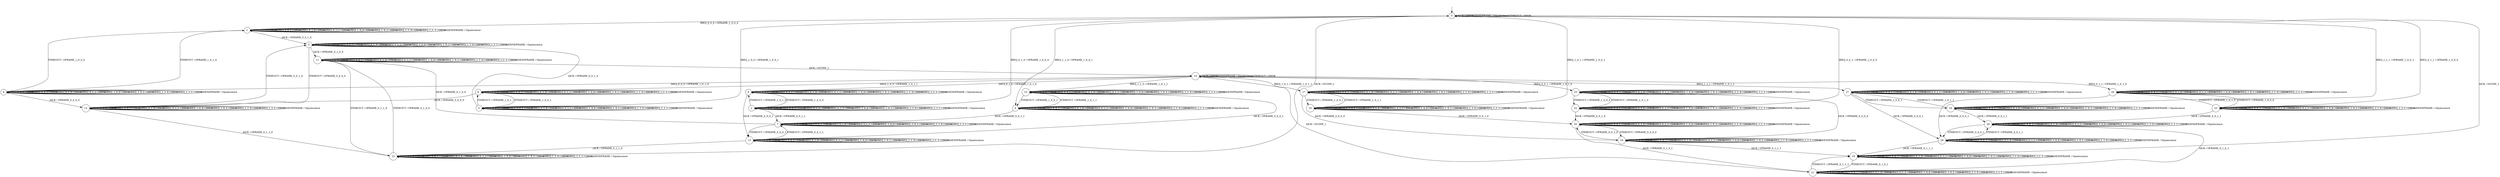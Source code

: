 digraph g {
__start0 [label="" shape="none"];

	s0 [shape="circle" label="0"];
	s1 [shape="circle" label="1"];
	s2 [shape="circle" label="2"];
	s3 [shape="circle" label="3"];
	s4 [shape="circle" label="4"];
	s5 [shape="circle" label="5"];
	s6 [shape="circle" label="6"];
	s7 [shape="circle" label="7"];
	s8 [shape="circle" label="8"];
	s9 [shape="circle" label="9"];
	s10 [shape="circle" label="10"];
	s11 [shape="circle" label="11"];
	s12 [shape="circle" label="12"];
	s13 [shape="circle" label="13"];
	s14 [shape="circle" label="14"];
	s15 [shape="circle" label="15"];
	s16 [shape="circle" label="16"];
	s17 [shape="circle" label="17"];
	s18 [shape="circle" label="18"];
	s19 [shape="circle" label="19"];
	s20 [shape="circle" label="20"];
	s21 [shape="circle" label="21"];
	s22 [shape="circle" label="22"];
	s23 [shape="circle" label="23"];
	s24 [shape="circle" label="24"];
	s25 [shape="circle" label="25"];
	s26 [shape="circle" label="26"];
	s27 [shape="circle" label="27"];
	s28 [shape="circle" label="28"];
	s29 [shape="circle" label="29"];
	s0 -> s0 [label="IACK / ONOK"];
	s0 -> s1 [label="IREQ_0_0_0 / OFRAME_1_0_0_0"];
	s0 -> s22 [label="IREQ_0_0_1 / OFRAME_1_0_0_0"];
	s0 -> s2 [label="IREQ_0_1_0 / OFRAME_1_0_0_0"];
	s0 -> s23 [label="IREQ_0_1_1 / OFRAME_1_0_0_0"];
	s0 -> s3 [label="IREQ_1_0_0 / OFRAME_1_0_0_1"];
	s0 -> s16 [label="IREQ_1_0_1 / OFRAME_1_0_0_1"];
	s0 -> s4 [label="IREQ_1_1_0 / OFRAME_1_0_0_1"];
	s0 -> s24 [label="IREQ_1_1_1 / OFRAME_1_0_0_1"];
	s0 -> s0 [label="ISENDFRAME / Oquiescence"];
	s0 -> s0 [label="ITIMEOUT / ONOK"];
	s1 -> s5 [label="IACK / OFRAME_0_0_1_0"];
	s1 -> s1 [label="IREQ_0_0_0 / ONOK"];
	s1 -> s1 [label="IREQ_0_0_1 / ONOK"];
	s1 -> s1 [label="IREQ_0_1_0 / ONOK"];
	s1 -> s1 [label="IREQ_0_1_1 / ONOK"];
	s1 -> s1 [label="IREQ_1_0_0 / ONOK"];
	s1 -> s1 [label="IREQ_1_0_1 / ONOK"];
	s1 -> s1 [label="IREQ_1_1_0 / ONOK"];
	s1 -> s1 [label="IREQ_1_1_1 / ONOK"];
	s1 -> s1 [label="ISENDFRAME / Oquiescence"];
	s1 -> s6 [label="ITIMEOUT / OFRAME_1_0_1_0"];
	s2 -> s7 [label="IACK / OFRAME_0_0_1_1"];
	s2 -> s2 [label="IREQ_0_0_0 / ONOK"];
	s2 -> s2 [label="IREQ_0_0_1 / ONOK"];
	s2 -> s2 [label="IREQ_0_1_0 / ONOK"];
	s2 -> s2 [label="IREQ_0_1_1 / ONOK"];
	s2 -> s2 [label="IREQ_1_0_0 / ONOK"];
	s2 -> s2 [label="IREQ_1_0_1 / ONOK"];
	s2 -> s2 [label="IREQ_1_1_0 / ONOK"];
	s2 -> s2 [label="IREQ_1_1_1 / ONOK"];
	s2 -> s2 [label="ISENDFRAME / Oquiescence"];
	s2 -> s8 [label="ITIMEOUT / OFRAME_1_0_1_0"];
	s3 -> s5 [label="IACK / OFRAME_0_0_1_0"];
	s3 -> s3 [label="IREQ_0_0_0 / ONOK"];
	s3 -> s3 [label="IREQ_0_0_1 / ONOK"];
	s3 -> s3 [label="IREQ_0_1_0 / ONOK"];
	s3 -> s3 [label="IREQ_0_1_1 / ONOK"];
	s3 -> s3 [label="IREQ_1_0_0 / ONOK"];
	s3 -> s3 [label="IREQ_1_0_1 / ONOK"];
	s3 -> s3 [label="IREQ_1_1_0 / ONOK"];
	s3 -> s3 [label="IREQ_1_1_1 / ONOK"];
	s3 -> s3 [label="ISENDFRAME / Oquiescence"];
	s3 -> s9 [label="ITIMEOUT / OFRAME_1_0_1_1"];
	s4 -> s7 [label="IACK / OFRAME_0_0_1_1"];
	s4 -> s4 [label="IREQ_0_0_0 / ONOK"];
	s4 -> s4 [label="IREQ_0_0_1 / ONOK"];
	s4 -> s4 [label="IREQ_0_1_0 / ONOK"];
	s4 -> s4 [label="IREQ_0_1_1 / ONOK"];
	s4 -> s4 [label="IREQ_1_0_0 / ONOK"];
	s4 -> s4 [label="IREQ_1_0_1 / ONOK"];
	s4 -> s4 [label="IREQ_1_1_0 / ONOK"];
	s4 -> s4 [label="IREQ_1_1_1 / ONOK"];
	s4 -> s4 [label="ISENDFRAME / Oquiescence"];
	s4 -> s10 [label="ITIMEOUT / OFRAME_1_0_1_1"];
	s5 -> s11 [label="IACK / OFRAME_0_1_0_0"];
	s5 -> s5 [label="IREQ_0_0_0 / ONOK"];
	s5 -> s5 [label="IREQ_0_0_1 / ONOK"];
	s5 -> s5 [label="IREQ_0_1_0 / ONOK"];
	s5 -> s5 [label="IREQ_0_1_1 / ONOK"];
	s5 -> s5 [label="IREQ_1_0_0 / ONOK"];
	s5 -> s5 [label="IREQ_1_0_1 / ONOK"];
	s5 -> s5 [label="IREQ_1_1_0 / ONOK"];
	s5 -> s5 [label="IREQ_1_1_1 / ONOK"];
	s5 -> s5 [label="ISENDFRAME / Oquiescence"];
	s5 -> s12 [label="ITIMEOUT / OFRAME_0_0_0_0"];
	s6 -> s12 [label="IACK / OFRAME_0_0_0_0"];
	s6 -> s6 [label="IREQ_0_0_0 / ONOK"];
	s6 -> s6 [label="IREQ_0_0_1 / ONOK"];
	s6 -> s6 [label="IREQ_0_1_0 / ONOK"];
	s6 -> s6 [label="IREQ_0_1_1 / ONOK"];
	s6 -> s6 [label="IREQ_1_0_0 / ONOK"];
	s6 -> s6 [label="IREQ_1_0_1 / ONOK"];
	s6 -> s6 [label="IREQ_1_1_0 / ONOK"];
	s6 -> s6 [label="IREQ_1_1_1 / ONOK"];
	s6 -> s6 [label="ISENDFRAME / Oquiescence"];
	s6 -> s1 [label="ITIMEOUT / OFRAME_1_0_0_0"];
	s7 -> s11 [label="IACK / OFRAME_0_1_0_0"];
	s7 -> s7 [label="IREQ_0_0_0 / ONOK"];
	s7 -> s7 [label="IREQ_0_0_1 / ONOK"];
	s7 -> s7 [label="IREQ_0_1_0 / ONOK"];
	s7 -> s7 [label="IREQ_0_1_1 / ONOK"];
	s7 -> s7 [label="IREQ_1_0_0 / ONOK"];
	s7 -> s7 [label="IREQ_1_0_1 / ONOK"];
	s7 -> s7 [label="IREQ_1_1_0 / ONOK"];
	s7 -> s7 [label="IREQ_1_1_1 / ONOK"];
	s7 -> s7 [label="ISENDFRAME / Oquiescence"];
	s7 -> s13 [label="ITIMEOUT / OFRAME_0_0_0_1"];
	s8 -> s13 [label="IACK / OFRAME_0_0_0_1"];
	s8 -> s8 [label="IREQ_0_0_0 / ONOK"];
	s8 -> s8 [label="IREQ_0_0_1 / ONOK"];
	s8 -> s8 [label="IREQ_0_1_0 / ONOK"];
	s8 -> s8 [label="IREQ_0_1_1 / ONOK"];
	s8 -> s8 [label="IREQ_1_0_0 / ONOK"];
	s8 -> s8 [label="IREQ_1_0_1 / ONOK"];
	s8 -> s8 [label="IREQ_1_1_0 / ONOK"];
	s8 -> s8 [label="IREQ_1_1_1 / ONOK"];
	s8 -> s8 [label="ISENDFRAME / Oquiescence"];
	s8 -> s2 [label="ITIMEOUT / OFRAME_1_0_0_0"];
	s9 -> s12 [label="IACK / OFRAME_0_0_0_0"];
	s9 -> s9 [label="IREQ_0_0_0 / ONOK"];
	s9 -> s9 [label="IREQ_0_0_1 / ONOK"];
	s9 -> s9 [label="IREQ_0_1_0 / ONOK"];
	s9 -> s9 [label="IREQ_0_1_1 / ONOK"];
	s9 -> s9 [label="IREQ_1_0_0 / ONOK"];
	s9 -> s9 [label="IREQ_1_0_1 / ONOK"];
	s9 -> s9 [label="IREQ_1_1_0 / ONOK"];
	s9 -> s9 [label="IREQ_1_1_1 / ONOK"];
	s9 -> s9 [label="ISENDFRAME / Oquiescence"];
	s9 -> s3 [label="ITIMEOUT / OFRAME_1_0_0_1"];
	s10 -> s13 [label="IACK / OFRAME_0_0_0_1"];
	s10 -> s10 [label="IREQ_0_0_0 / ONOK"];
	s10 -> s10 [label="IREQ_0_0_1 / ONOK"];
	s10 -> s10 [label="IREQ_0_1_0 / ONOK"];
	s10 -> s10 [label="IREQ_0_1_1 / ONOK"];
	s10 -> s10 [label="IREQ_1_0_0 / ONOK"];
	s10 -> s10 [label="IREQ_1_0_1 / ONOK"];
	s10 -> s10 [label="IREQ_1_1_0 / ONOK"];
	s10 -> s10 [label="IREQ_1_1_1 / ONOK"];
	s10 -> s10 [label="ISENDFRAME / Oquiescence"];
	s10 -> s4 [label="ITIMEOUT / OFRAME_1_0_0_1"];
	s11 -> s14 [label="IACK / OCONF_1"];
	s11 -> s11 [label="IREQ_0_0_0 / ONOK"];
	s11 -> s11 [label="IREQ_0_0_1 / ONOK"];
	s11 -> s11 [label="IREQ_0_1_0 / ONOK"];
	s11 -> s11 [label="IREQ_0_1_1 / ONOK"];
	s11 -> s11 [label="IREQ_1_0_0 / ONOK"];
	s11 -> s11 [label="IREQ_1_0_1 / ONOK"];
	s11 -> s11 [label="IREQ_1_1_0 / ONOK"];
	s11 -> s11 [label="IREQ_1_1_1 / ONOK"];
	s11 -> s11 [label="ISENDFRAME / Oquiescence"];
	s11 -> s15 [label="ITIMEOUT / OFRAME_0_1_1_0"];
	s12 -> s15 [label="IACK / OFRAME_0_1_1_0"];
	s12 -> s12 [label="IREQ_0_0_0 / ONOK"];
	s12 -> s12 [label="IREQ_0_0_1 / ONOK"];
	s12 -> s12 [label="IREQ_0_1_0 / ONOK"];
	s12 -> s12 [label="IREQ_0_1_1 / ONOK"];
	s12 -> s12 [label="IREQ_1_0_0 / ONOK"];
	s12 -> s12 [label="IREQ_1_0_1 / ONOK"];
	s12 -> s12 [label="IREQ_1_1_0 / ONOK"];
	s12 -> s12 [label="IREQ_1_1_1 / ONOK"];
	s12 -> s12 [label="ISENDFRAME / Oquiescence"];
	s12 -> s5 [label="ITIMEOUT / OFRAME_0_0_1_0"];
	s13 -> s15 [label="IACK / OFRAME_0_1_1_0"];
	s13 -> s13 [label="IREQ_0_0_0 / ONOK"];
	s13 -> s13 [label="IREQ_0_0_1 / ONOK"];
	s13 -> s13 [label="IREQ_0_1_0 / ONOK"];
	s13 -> s13 [label="IREQ_0_1_1 / ONOK"];
	s13 -> s13 [label="IREQ_1_0_0 / ONOK"];
	s13 -> s13 [label="IREQ_1_0_1 / ONOK"];
	s13 -> s13 [label="IREQ_1_1_0 / ONOK"];
	s13 -> s13 [label="IREQ_1_1_1 / ONOK"];
	s13 -> s13 [label="ISENDFRAME / Oquiescence"];
	s13 -> s7 [label="ITIMEOUT / OFRAME_0_0_1_1"];
	s14 -> s14 [label="IACK / ONOK"];
	s14 -> s6 [label="IREQ_0_0_0 / OFRAME_1_0_1_0"];
	s14 -> s25 [label="IREQ_0_0_1 / OFRAME_1_0_1_0"];
	s14 -> s8 [label="IREQ_0_1_0 / OFRAME_1_0_1_0"];
	s14 -> s26 [label="IREQ_0_1_1 / OFRAME_1_0_1_0"];
	s14 -> s9 [label="IREQ_1_0_0 / OFRAME_1_0_1_1"];
	s14 -> s17 [label="IREQ_1_0_1 / OFRAME_1_0_1_1"];
	s14 -> s10 [label="IREQ_1_1_0 / OFRAME_1_0_1_1"];
	s14 -> s27 [label="IREQ_1_1_1 / OFRAME_1_0_1_1"];
	s14 -> s14 [label="ISENDFRAME / Oquiescence"];
	s14 -> s14 [label="ITIMEOUT / ONOK"];
	s15 -> s0 [label="IACK / OCONF_1"];
	s15 -> s15 [label="IREQ_0_0_0 / ONOK"];
	s15 -> s15 [label="IREQ_0_0_1 / ONOK"];
	s15 -> s15 [label="IREQ_0_1_0 / ONOK"];
	s15 -> s15 [label="IREQ_0_1_1 / ONOK"];
	s15 -> s15 [label="IREQ_1_0_0 / ONOK"];
	s15 -> s15 [label="IREQ_1_0_1 / ONOK"];
	s15 -> s15 [label="IREQ_1_1_0 / ONOK"];
	s15 -> s15 [label="IREQ_1_1_1 / ONOK"];
	s15 -> s15 [label="ISENDFRAME / Oquiescence"];
	s15 -> s11 [label="ITIMEOUT / OFRAME_0_1_0_0"];
	s16 -> s20 [label="IACK / OFRAME_0_0_1_0"];
	s16 -> s16 [label="IREQ_0_0_0 / ONOK"];
	s16 -> s16 [label="IREQ_0_0_1 / ONOK"];
	s16 -> s16 [label="IREQ_0_1_0 / ONOK"];
	s16 -> s16 [label="IREQ_0_1_1 / ONOK"];
	s16 -> s16 [label="IREQ_1_0_0 / ONOK"];
	s16 -> s16 [label="IREQ_1_0_1 / ONOK"];
	s16 -> s16 [label="IREQ_1_1_0 / ONOK"];
	s16 -> s16 [label="IREQ_1_1_1 / ONOK"];
	s16 -> s16 [label="ISENDFRAME / Oquiescence"];
	s16 -> s17 [label="ITIMEOUT / OFRAME_1_0_1_1"];
	s17 -> s18 [label="IACK / OFRAME_0_0_0_0"];
	s17 -> s17 [label="IREQ_0_0_0 / ONOK"];
	s17 -> s17 [label="IREQ_0_0_1 / ONOK"];
	s17 -> s17 [label="IREQ_0_1_0 / ONOK"];
	s17 -> s17 [label="IREQ_0_1_1 / ONOK"];
	s17 -> s17 [label="IREQ_1_0_0 / ONOK"];
	s17 -> s17 [label="IREQ_1_0_1 / ONOK"];
	s17 -> s17 [label="IREQ_1_1_0 / ONOK"];
	s17 -> s17 [label="IREQ_1_1_1 / ONOK"];
	s17 -> s17 [label="ISENDFRAME / Oquiescence"];
	s17 -> s16 [label="ITIMEOUT / OFRAME_1_0_0_1"];
	s18 -> s19 [label="IACK / OFRAME_0_1_1_1"];
	s18 -> s18 [label="IREQ_0_0_0 / ONOK"];
	s18 -> s18 [label="IREQ_0_0_1 / ONOK"];
	s18 -> s18 [label="IREQ_0_1_0 / ONOK"];
	s18 -> s18 [label="IREQ_0_1_1 / ONOK"];
	s18 -> s18 [label="IREQ_1_0_0 / ONOK"];
	s18 -> s18 [label="IREQ_1_0_1 / ONOK"];
	s18 -> s18 [label="IREQ_1_1_0 / ONOK"];
	s18 -> s18 [label="IREQ_1_1_1 / ONOK"];
	s18 -> s18 [label="ISENDFRAME / Oquiescence"];
	s18 -> s20 [label="ITIMEOUT / OFRAME_0_0_1_0"];
	s19 -> s0 [label="IACK / OCONF_1"];
	s19 -> s19 [label="IREQ_0_0_0 / ONOK"];
	s19 -> s19 [label="IREQ_0_0_1 / ONOK"];
	s19 -> s19 [label="IREQ_0_1_0 / ONOK"];
	s19 -> s19 [label="IREQ_0_1_1 / ONOK"];
	s19 -> s19 [label="IREQ_1_0_0 / ONOK"];
	s19 -> s19 [label="IREQ_1_0_1 / ONOK"];
	s19 -> s19 [label="IREQ_1_1_0 / ONOK"];
	s19 -> s19 [label="IREQ_1_1_1 / ONOK"];
	s19 -> s19 [label="ISENDFRAME / Oquiescence"];
	s19 -> s21 [label="ITIMEOUT / OFRAME_0_1_0_1"];
	s20 -> s21 [label="IACK / OFRAME_0_1_0_1"];
	s20 -> s20 [label="IREQ_0_0_0 / ONOK"];
	s20 -> s20 [label="IREQ_0_0_1 / ONOK"];
	s20 -> s20 [label="IREQ_0_1_0 / ONOK"];
	s20 -> s20 [label="IREQ_0_1_1 / ONOK"];
	s20 -> s20 [label="IREQ_1_0_0 / ONOK"];
	s20 -> s20 [label="IREQ_1_0_1 / ONOK"];
	s20 -> s20 [label="IREQ_1_1_0 / ONOK"];
	s20 -> s20 [label="IREQ_1_1_1 / ONOK"];
	s20 -> s20 [label="ISENDFRAME / Oquiescence"];
	s20 -> s18 [label="ITIMEOUT / OFRAME_0_0_0_0"];
	s21 -> s14 [label="IACK / OCONF_1"];
	s21 -> s21 [label="IREQ_0_0_0 / ONOK"];
	s21 -> s21 [label="IREQ_0_0_1 / ONOK"];
	s21 -> s21 [label="IREQ_0_1_0 / ONOK"];
	s21 -> s21 [label="IREQ_0_1_1 / ONOK"];
	s21 -> s21 [label="IREQ_1_0_0 / ONOK"];
	s21 -> s21 [label="IREQ_1_0_1 / ONOK"];
	s21 -> s21 [label="IREQ_1_1_0 / ONOK"];
	s21 -> s21 [label="IREQ_1_1_1 / ONOK"];
	s21 -> s21 [label="ISENDFRAME / Oquiescence"];
	s21 -> s19 [label="ITIMEOUT / OFRAME_0_1_1_1"];
	s22 -> s20 [label="IACK / OFRAME_0_0_1_0"];
	s22 -> s22 [label="IREQ_0_0_0 / ONOK"];
	s22 -> s22 [label="IREQ_0_0_1 / ONOK"];
	s22 -> s22 [label="IREQ_0_1_0 / ONOK"];
	s22 -> s22 [label="IREQ_0_1_1 / ONOK"];
	s22 -> s22 [label="IREQ_1_0_0 / ONOK"];
	s22 -> s22 [label="IREQ_1_0_1 / ONOK"];
	s22 -> s22 [label="IREQ_1_1_0 / ONOK"];
	s22 -> s22 [label="IREQ_1_1_1 / ONOK"];
	s22 -> s22 [label="ISENDFRAME / Oquiescence"];
	s22 -> s25 [label="ITIMEOUT / OFRAME_1_0_1_0"];
	s23 -> s28 [label="IACK / OFRAME_0_0_1_1"];
	s23 -> s23 [label="IREQ_0_0_0 / ONOK"];
	s23 -> s23 [label="IREQ_0_0_1 / ONOK"];
	s23 -> s23 [label="IREQ_0_1_0 / ONOK"];
	s23 -> s23 [label="IREQ_0_1_1 / ONOK"];
	s23 -> s23 [label="IREQ_1_0_0 / ONOK"];
	s23 -> s23 [label="IREQ_1_0_1 / ONOK"];
	s23 -> s23 [label="IREQ_1_1_0 / ONOK"];
	s23 -> s23 [label="IREQ_1_1_1 / ONOK"];
	s23 -> s23 [label="ISENDFRAME / Oquiescence"];
	s23 -> s26 [label="ITIMEOUT / OFRAME_1_0_1_0"];
	s24 -> s28 [label="IACK / OFRAME_0_0_1_1"];
	s24 -> s24 [label="IREQ_0_0_0 / ONOK"];
	s24 -> s24 [label="IREQ_0_0_1 / ONOK"];
	s24 -> s24 [label="IREQ_0_1_0 / ONOK"];
	s24 -> s24 [label="IREQ_0_1_1 / ONOK"];
	s24 -> s24 [label="IREQ_1_0_0 / ONOK"];
	s24 -> s24 [label="IREQ_1_0_1 / ONOK"];
	s24 -> s24 [label="IREQ_1_1_0 / ONOK"];
	s24 -> s24 [label="IREQ_1_1_1 / ONOK"];
	s24 -> s24 [label="ISENDFRAME / Oquiescence"];
	s24 -> s27 [label="ITIMEOUT / OFRAME_1_0_1_1"];
	s25 -> s18 [label="IACK / OFRAME_0_0_0_0"];
	s25 -> s25 [label="IREQ_0_0_0 / ONOK"];
	s25 -> s25 [label="IREQ_0_0_1 / ONOK"];
	s25 -> s25 [label="IREQ_0_1_0 / ONOK"];
	s25 -> s25 [label="IREQ_0_1_1 / ONOK"];
	s25 -> s25 [label="IREQ_1_0_0 / ONOK"];
	s25 -> s25 [label="IREQ_1_0_1 / ONOK"];
	s25 -> s25 [label="IREQ_1_1_0 / ONOK"];
	s25 -> s25 [label="IREQ_1_1_1 / ONOK"];
	s25 -> s25 [label="ISENDFRAME / Oquiescence"];
	s25 -> s22 [label="ITIMEOUT / OFRAME_1_0_0_0"];
	s26 -> s29 [label="IACK / OFRAME_0_0_0_1"];
	s26 -> s26 [label="IREQ_0_0_0 / ONOK"];
	s26 -> s26 [label="IREQ_0_0_1 / ONOK"];
	s26 -> s26 [label="IREQ_0_1_0 / ONOK"];
	s26 -> s26 [label="IREQ_0_1_1 / ONOK"];
	s26 -> s26 [label="IREQ_1_0_0 / ONOK"];
	s26 -> s26 [label="IREQ_1_0_1 / ONOK"];
	s26 -> s26 [label="IREQ_1_1_0 / ONOK"];
	s26 -> s26 [label="IREQ_1_1_1 / ONOK"];
	s26 -> s26 [label="ISENDFRAME / Oquiescence"];
	s26 -> s23 [label="ITIMEOUT / OFRAME_1_0_0_0"];
	s27 -> s29 [label="IACK / OFRAME_0_0_0_1"];
	s27 -> s27 [label="IREQ_0_0_0 / ONOK"];
	s27 -> s27 [label="IREQ_0_0_1 / ONOK"];
	s27 -> s27 [label="IREQ_0_1_0 / ONOK"];
	s27 -> s27 [label="IREQ_0_1_1 / ONOK"];
	s27 -> s27 [label="IREQ_1_0_0 / ONOK"];
	s27 -> s27 [label="IREQ_1_0_1 / ONOK"];
	s27 -> s27 [label="IREQ_1_1_0 / ONOK"];
	s27 -> s27 [label="IREQ_1_1_1 / ONOK"];
	s27 -> s27 [label="ISENDFRAME / Oquiescence"];
	s27 -> s24 [label="ITIMEOUT / OFRAME_1_0_0_1"];
	s28 -> s21 [label="IACK / OFRAME_0_1_0_1"];
	s28 -> s28 [label="IREQ_0_0_0 / ONOK"];
	s28 -> s28 [label="IREQ_0_0_1 / ONOK"];
	s28 -> s28 [label="IREQ_0_1_0 / ONOK"];
	s28 -> s28 [label="IREQ_0_1_1 / ONOK"];
	s28 -> s28 [label="IREQ_1_0_0 / ONOK"];
	s28 -> s28 [label="IREQ_1_0_1 / ONOK"];
	s28 -> s28 [label="IREQ_1_1_0 / ONOK"];
	s28 -> s28 [label="IREQ_1_1_1 / ONOK"];
	s28 -> s28 [label="ISENDFRAME / Oquiescence"];
	s28 -> s29 [label="ITIMEOUT / OFRAME_0_0_0_1"];
	s29 -> s19 [label="IACK / OFRAME_0_1_1_1"];
	s29 -> s29 [label="IREQ_0_0_0 / ONOK"];
	s29 -> s29 [label="IREQ_0_0_1 / ONOK"];
	s29 -> s29 [label="IREQ_0_1_0 / ONOK"];
	s29 -> s29 [label="IREQ_0_1_1 / ONOK"];
	s29 -> s29 [label="IREQ_1_0_0 / ONOK"];
	s29 -> s29 [label="IREQ_1_0_1 / ONOK"];
	s29 -> s29 [label="IREQ_1_1_0 / ONOK"];
	s29 -> s29 [label="IREQ_1_1_1 / ONOK"];
	s29 -> s29 [label="ISENDFRAME / Oquiescence"];
	s29 -> s28 [label="ITIMEOUT / OFRAME_0_0_1_1"];

__start0 -> s0;
}
